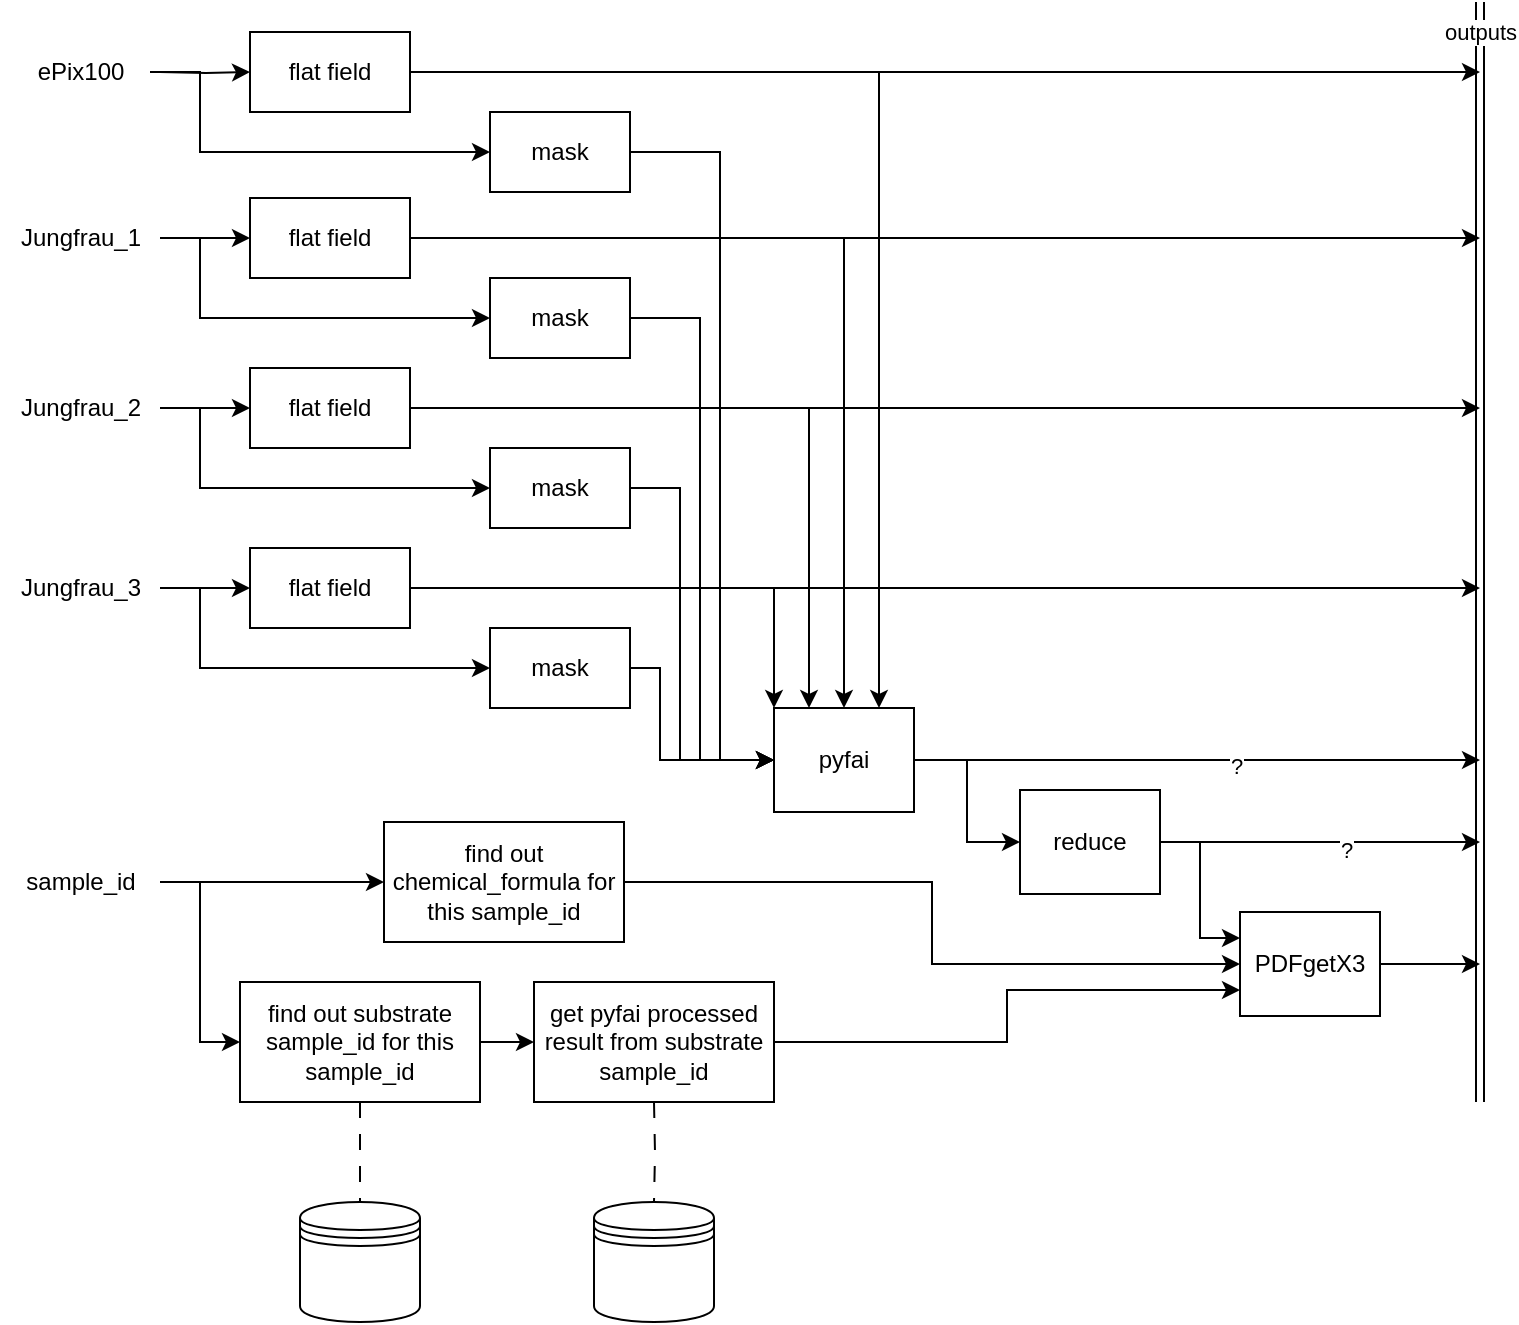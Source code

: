 <mxfile version="21.5.1" type="github">
  <diagram name="Page-1" id="lhWWaMpEu8fQ6LXQEqeM">
    <mxGraphModel dx="1127" dy="686" grid="1" gridSize="10" guides="1" tooltips="1" connect="1" arrows="1" fold="1" page="1" pageScale="1" pageWidth="827" pageHeight="1169" math="0" shadow="0">
      <root>
        <mxCell id="0" />
        <mxCell id="1" parent="0" />
        <mxCell id="IkbrlV8vESrTVHvmI2JB-5" value="" style="edgeStyle=orthogonalEdgeStyle;rounded=0;orthogonalLoop=1;jettySize=auto;html=1;" parent="1" source="IkbrlV8vESrTVHvmI2JB-1" target="IkbrlV8vESrTVHvmI2JB-4" edge="1">
          <mxGeometry relative="1" as="geometry" />
        </mxCell>
        <mxCell id="YUZyJieERLatUHZrbaA8-7" style="edgeStyle=orthogonalEdgeStyle;rounded=0;orthogonalLoop=1;jettySize=auto;html=1;entryX=0;entryY=0.5;entryDx=0;entryDy=0;" edge="1" parent="1" source="IkbrlV8vESrTVHvmI2JB-1" target="IkbrlV8vESrTVHvmI2JB-10">
          <mxGeometry relative="1" as="geometry">
            <Array as="points">
              <mxPoint x="110" y="128" />
              <mxPoint x="110" y="168" />
            </Array>
          </mxGeometry>
        </mxCell>
        <mxCell id="IkbrlV8vESrTVHvmI2JB-1" value="Jungfrau_1" style="text;html=1;align=center;verticalAlign=middle;resizable=0;points=[];autosize=1;strokeColor=none;fillColor=none;" parent="1" vertex="1">
          <mxGeometry x="10" y="113" width="80" height="30" as="geometry" />
        </mxCell>
        <mxCell id="IkbrlV8vESrTVHvmI2JB-7" value="" style="edgeStyle=orthogonalEdgeStyle;rounded=0;orthogonalLoop=1;jettySize=auto;html=1;" parent="1" source="IkbrlV8vESrTVHvmI2JB-2" target="IkbrlV8vESrTVHvmI2JB-6" edge="1">
          <mxGeometry relative="1" as="geometry" />
        </mxCell>
        <mxCell id="YUZyJieERLatUHZrbaA8-8" style="edgeStyle=orthogonalEdgeStyle;rounded=0;orthogonalLoop=1;jettySize=auto;html=1;entryX=0;entryY=0.5;entryDx=0;entryDy=0;" edge="1" parent="1" source="IkbrlV8vESrTVHvmI2JB-2" target="IkbrlV8vESrTVHvmI2JB-11">
          <mxGeometry relative="1" as="geometry">
            <Array as="points">
              <mxPoint x="110" y="213" />
              <mxPoint x="110" y="253" />
            </Array>
          </mxGeometry>
        </mxCell>
        <mxCell id="IkbrlV8vESrTVHvmI2JB-2" value="Jungfrau_2" style="text;html=1;align=center;verticalAlign=middle;resizable=0;points=[];autosize=1;strokeColor=none;fillColor=none;" parent="1" vertex="1">
          <mxGeometry x="10" y="198" width="80" height="30" as="geometry" />
        </mxCell>
        <mxCell id="IkbrlV8vESrTVHvmI2JB-9" value="" style="edgeStyle=orthogonalEdgeStyle;rounded=0;orthogonalLoop=1;jettySize=auto;html=1;" parent="1" source="IkbrlV8vESrTVHvmI2JB-3" target="IkbrlV8vESrTVHvmI2JB-8" edge="1">
          <mxGeometry relative="1" as="geometry" />
        </mxCell>
        <mxCell id="YUZyJieERLatUHZrbaA8-9" style="edgeStyle=orthogonalEdgeStyle;rounded=0;orthogonalLoop=1;jettySize=auto;html=1;entryX=0;entryY=0.5;entryDx=0;entryDy=0;" edge="1" parent="1" source="IkbrlV8vESrTVHvmI2JB-3" target="IkbrlV8vESrTVHvmI2JB-12">
          <mxGeometry relative="1" as="geometry">
            <Array as="points">
              <mxPoint x="110" y="303" />
              <mxPoint x="110" y="343" />
            </Array>
          </mxGeometry>
        </mxCell>
        <mxCell id="IkbrlV8vESrTVHvmI2JB-3" value="Jungfrau_3" style="text;html=1;align=center;verticalAlign=middle;resizable=0;points=[];autosize=1;strokeColor=none;fillColor=none;" parent="1" vertex="1">
          <mxGeometry x="10" y="288" width="80" height="30" as="geometry" />
        </mxCell>
        <mxCell id="YUZyJieERLatUHZrbaA8-16" style="edgeStyle=orthogonalEdgeStyle;rounded=0;orthogonalLoop=1;jettySize=auto;html=1;entryX=0.5;entryY=0;entryDx=0;entryDy=0;" edge="1" parent="1" source="IkbrlV8vESrTVHvmI2JB-4" target="IkbrlV8vESrTVHvmI2JB-17">
          <mxGeometry relative="1" as="geometry" />
        </mxCell>
        <mxCell id="YUZyJieERLatUHZrbaA8-26" style="edgeStyle=orthogonalEdgeStyle;rounded=0;orthogonalLoop=1;jettySize=auto;html=1;" edge="1" parent="1" source="IkbrlV8vESrTVHvmI2JB-4">
          <mxGeometry relative="1" as="geometry">
            <mxPoint x="750" y="128" as="targetPoint" />
          </mxGeometry>
        </mxCell>
        <mxCell id="IkbrlV8vESrTVHvmI2JB-4" value="flat field" style="rounded=0;whiteSpace=wrap;html=1;" parent="1" vertex="1">
          <mxGeometry x="135" y="108" width="80" height="40" as="geometry" />
        </mxCell>
        <mxCell id="YUZyJieERLatUHZrbaA8-17" style="edgeStyle=orthogonalEdgeStyle;rounded=0;orthogonalLoop=1;jettySize=auto;html=1;entryX=0.25;entryY=0;entryDx=0;entryDy=0;" edge="1" parent="1" source="IkbrlV8vESrTVHvmI2JB-6" target="IkbrlV8vESrTVHvmI2JB-17">
          <mxGeometry relative="1" as="geometry" />
        </mxCell>
        <mxCell id="YUZyJieERLatUHZrbaA8-27" style="edgeStyle=orthogonalEdgeStyle;rounded=0;orthogonalLoop=1;jettySize=auto;html=1;" edge="1" parent="1" source="IkbrlV8vESrTVHvmI2JB-6">
          <mxGeometry relative="1" as="geometry">
            <mxPoint x="750" y="213" as="targetPoint" />
          </mxGeometry>
        </mxCell>
        <mxCell id="IkbrlV8vESrTVHvmI2JB-6" value="flat field" style="rounded=0;whiteSpace=wrap;html=1;" parent="1" vertex="1">
          <mxGeometry x="135" y="193" width="80" height="40" as="geometry" />
        </mxCell>
        <mxCell id="YUZyJieERLatUHZrbaA8-18" style="edgeStyle=orthogonalEdgeStyle;rounded=0;orthogonalLoop=1;jettySize=auto;html=1;entryX=0;entryY=0;entryDx=0;entryDy=0;" edge="1" parent="1" source="IkbrlV8vESrTVHvmI2JB-8" target="IkbrlV8vESrTVHvmI2JB-17">
          <mxGeometry relative="1" as="geometry" />
        </mxCell>
        <mxCell id="YUZyJieERLatUHZrbaA8-28" style="edgeStyle=orthogonalEdgeStyle;rounded=0;orthogonalLoop=1;jettySize=auto;html=1;" edge="1" parent="1" source="IkbrlV8vESrTVHvmI2JB-8">
          <mxGeometry relative="1" as="geometry">
            <mxPoint x="750" y="303" as="targetPoint" />
          </mxGeometry>
        </mxCell>
        <mxCell id="IkbrlV8vESrTVHvmI2JB-8" value="flat field" style="rounded=0;whiteSpace=wrap;html=1;" parent="1" vertex="1">
          <mxGeometry x="135" y="283" width="80" height="40" as="geometry" />
        </mxCell>
        <mxCell id="YUZyJieERLatUHZrbaA8-13" style="edgeStyle=orthogonalEdgeStyle;rounded=0;orthogonalLoop=1;jettySize=auto;html=1;entryX=0;entryY=0.5;entryDx=0;entryDy=0;" edge="1" parent="1" source="IkbrlV8vESrTVHvmI2JB-10" target="IkbrlV8vESrTVHvmI2JB-17">
          <mxGeometry relative="1" as="geometry">
            <Array as="points">
              <mxPoint x="360" y="168" />
              <mxPoint x="360" y="389" />
            </Array>
          </mxGeometry>
        </mxCell>
        <mxCell id="IkbrlV8vESrTVHvmI2JB-10" value="mask" style="rounded=0;whiteSpace=wrap;html=1;" parent="1" vertex="1">
          <mxGeometry x="255" y="148" width="70" height="40" as="geometry" />
        </mxCell>
        <mxCell id="YUZyJieERLatUHZrbaA8-12" style="edgeStyle=orthogonalEdgeStyle;rounded=0;orthogonalLoop=1;jettySize=auto;html=1;entryX=0;entryY=0.5;entryDx=0;entryDy=0;" edge="1" parent="1" source="IkbrlV8vESrTVHvmI2JB-11" target="IkbrlV8vESrTVHvmI2JB-17">
          <mxGeometry relative="1" as="geometry">
            <Array as="points">
              <mxPoint x="350" y="253" />
              <mxPoint x="350" y="389" />
            </Array>
          </mxGeometry>
        </mxCell>
        <mxCell id="IkbrlV8vESrTVHvmI2JB-11" value="mask" style="rounded=0;whiteSpace=wrap;html=1;" parent="1" vertex="1">
          <mxGeometry x="255" y="233" width="70" height="40" as="geometry" />
        </mxCell>
        <mxCell id="YUZyJieERLatUHZrbaA8-11" style="edgeStyle=orthogonalEdgeStyle;rounded=0;orthogonalLoop=1;jettySize=auto;html=1;entryX=0;entryY=0.5;entryDx=0;entryDy=0;" edge="1" parent="1" source="IkbrlV8vESrTVHvmI2JB-12" target="IkbrlV8vESrTVHvmI2JB-17">
          <mxGeometry relative="1" as="geometry">
            <Array as="points">
              <mxPoint x="340" y="343" />
              <mxPoint x="340" y="389" />
            </Array>
          </mxGeometry>
        </mxCell>
        <mxCell id="IkbrlV8vESrTVHvmI2JB-12" value="mask" style="rounded=0;whiteSpace=wrap;html=1;" parent="1" vertex="1">
          <mxGeometry x="255" y="323" width="70" height="40" as="geometry" />
        </mxCell>
        <mxCell id="YUZyJieERLatUHZrbaA8-4" style="edgeStyle=orthogonalEdgeStyle;rounded=0;orthogonalLoop=1;jettySize=auto;html=1;entryX=0;entryY=0.5;entryDx=0;entryDy=0;" edge="1" parent="1" source="IkbrlV8vESrTVHvmI2JB-17" target="YUZyJieERLatUHZrbaA8-1">
          <mxGeometry relative="1" as="geometry" />
        </mxCell>
        <mxCell id="YUZyJieERLatUHZrbaA8-5" style="edgeStyle=orthogonalEdgeStyle;rounded=0;orthogonalLoop=1;jettySize=auto;html=1;" edge="1" parent="1" source="IkbrlV8vESrTVHvmI2JB-17">
          <mxGeometry relative="1" as="geometry">
            <mxPoint x="750" y="389" as="targetPoint" />
          </mxGeometry>
        </mxCell>
        <mxCell id="YUZyJieERLatUHZrbaA8-22" value="&lt;div&gt;?&lt;/div&gt;" style="edgeLabel;html=1;align=center;verticalAlign=middle;resizable=0;points=[];" vertex="1" connectable="0" parent="YUZyJieERLatUHZrbaA8-5">
          <mxGeometry x="0.139" y="-2" relative="1" as="geometry">
            <mxPoint as="offset" />
          </mxGeometry>
        </mxCell>
        <mxCell id="IkbrlV8vESrTVHvmI2JB-17" value="pyfai" style="rounded=0;whiteSpace=wrap;html=1;" parent="1" vertex="1">
          <mxGeometry x="397" y="363" width="70" height="52" as="geometry" />
        </mxCell>
        <mxCell id="IkbrlV8vESrTVHvmI2JB-30" value="" style="shape=link;html=1;rounded=0;" parent="1" edge="1">
          <mxGeometry width="100" relative="1" as="geometry">
            <mxPoint x="750" y="560" as="sourcePoint" />
            <mxPoint x="750" y="10" as="targetPoint" />
          </mxGeometry>
        </mxCell>
        <mxCell id="IkbrlV8vESrTVHvmI2JB-33" value="outputs" style="edgeLabel;html=1;align=center;verticalAlign=middle;resizable=0;points=[];" parent="IkbrlV8vESrTVHvmI2JB-30" vertex="1" connectable="0">
          <mxGeometry x="0.946" y="-3" relative="1" as="geometry">
            <mxPoint x="-3" as="offset" />
          </mxGeometry>
        </mxCell>
        <mxCell id="YUZyJieERLatUHZrbaA8-6" style="edgeStyle=orthogonalEdgeStyle;rounded=0;orthogonalLoop=1;jettySize=auto;html=1;entryX=0;entryY=0.5;entryDx=0;entryDy=0;" edge="1" parent="1" source="IkbrlV8vESrTVHvmI2JB-34" target="IkbrlV8vESrTVHvmI2JB-38">
          <mxGeometry relative="1" as="geometry">
            <Array as="points">
              <mxPoint x="110" y="45" />
              <mxPoint x="110" y="85" />
            </Array>
          </mxGeometry>
        </mxCell>
        <mxCell id="IkbrlV8vESrTVHvmI2JB-34" value="ePix100" style="text;html=1;align=center;verticalAlign=middle;resizable=0;points=[];autosize=1;strokeColor=none;fillColor=none;" parent="1" vertex="1">
          <mxGeometry x="15" y="30" width="70" height="30" as="geometry" />
        </mxCell>
        <mxCell id="IkbrlV8vESrTVHvmI2JB-35" value="" style="edgeStyle=orthogonalEdgeStyle;rounded=0;orthogonalLoop=1;jettySize=auto;html=1;" parent="1" target="IkbrlV8vESrTVHvmI2JB-37" edge="1">
          <mxGeometry relative="1" as="geometry">
            <mxPoint x="90" y="45" as="sourcePoint" />
          </mxGeometry>
        </mxCell>
        <mxCell id="YUZyJieERLatUHZrbaA8-15" style="edgeStyle=orthogonalEdgeStyle;rounded=0;orthogonalLoop=1;jettySize=auto;html=1;entryX=0.75;entryY=0;entryDx=0;entryDy=0;" edge="1" parent="1" source="IkbrlV8vESrTVHvmI2JB-37" target="IkbrlV8vESrTVHvmI2JB-17">
          <mxGeometry relative="1" as="geometry" />
        </mxCell>
        <mxCell id="YUZyJieERLatUHZrbaA8-25" style="edgeStyle=orthogonalEdgeStyle;rounded=0;orthogonalLoop=1;jettySize=auto;html=1;" edge="1" parent="1" source="IkbrlV8vESrTVHvmI2JB-37">
          <mxGeometry relative="1" as="geometry">
            <mxPoint x="750" y="45" as="targetPoint" />
          </mxGeometry>
        </mxCell>
        <mxCell id="IkbrlV8vESrTVHvmI2JB-37" value="flat field" style="rounded=0;whiteSpace=wrap;html=1;" parent="1" vertex="1">
          <mxGeometry x="135" y="25" width="80" height="40" as="geometry" />
        </mxCell>
        <mxCell id="YUZyJieERLatUHZrbaA8-14" style="edgeStyle=orthogonalEdgeStyle;rounded=0;orthogonalLoop=1;jettySize=auto;html=1;entryX=0;entryY=0.5;entryDx=0;entryDy=0;" edge="1" parent="1" source="IkbrlV8vESrTVHvmI2JB-38" target="IkbrlV8vESrTVHvmI2JB-17">
          <mxGeometry relative="1" as="geometry">
            <Array as="points">
              <mxPoint x="370" y="85" />
              <mxPoint x="370" y="389" />
            </Array>
          </mxGeometry>
        </mxCell>
        <mxCell id="IkbrlV8vESrTVHvmI2JB-38" value="mask" style="rounded=0;whiteSpace=wrap;html=1;" parent="1" vertex="1">
          <mxGeometry x="255" y="65" width="70" height="40" as="geometry" />
        </mxCell>
        <mxCell id="PfKu16TSMddH5ulJ7kb4-11" value="" style="edgeStyle=orthogonalEdgeStyle;rounded=0;orthogonalLoop=1;jettySize=auto;html=1;" parent="1" source="IkbrlV8vESrTVHvmI2JB-44" target="PfKu16TSMddH5ulJ7kb4-9" edge="1">
          <mxGeometry relative="1" as="geometry" />
        </mxCell>
        <mxCell id="PfKu16TSMddH5ulJ7kb4-12" style="edgeStyle=orthogonalEdgeStyle;rounded=0;orthogonalLoop=1;jettySize=auto;html=1;entryX=0;entryY=0.5;entryDx=0;entryDy=0;" parent="1" source="IkbrlV8vESrTVHvmI2JB-44" target="PfKu16TSMddH5ulJ7kb4-2" edge="1">
          <mxGeometry relative="1" as="geometry" />
        </mxCell>
        <mxCell id="IkbrlV8vESrTVHvmI2JB-44" value="sample_id" style="text;html=1;align=center;verticalAlign=middle;resizable=0;points=[];autosize=1;strokeColor=none;fillColor=none;" parent="1" vertex="1">
          <mxGeometry x="10" y="435" width="80" height="30" as="geometry" />
        </mxCell>
        <mxCell id="IkbrlV8vESrTVHvmI2JB-47" value="" style="shape=datastore;whiteSpace=wrap;html=1;" parent="1" vertex="1">
          <mxGeometry x="160" y="610" width="60" height="60" as="geometry" />
        </mxCell>
        <mxCell id="YUZyJieERLatUHZrbaA8-21" style="edgeStyle=orthogonalEdgeStyle;rounded=0;orthogonalLoop=1;jettySize=auto;html=1;" edge="1" parent="1" source="PfKu16TSMddH5ulJ7kb4-1">
          <mxGeometry relative="1" as="geometry">
            <mxPoint x="750" y="491" as="targetPoint" />
          </mxGeometry>
        </mxCell>
        <mxCell id="PfKu16TSMddH5ulJ7kb4-1" value="PDFgetX3" style="rounded=0;whiteSpace=wrap;html=1;" parent="1" vertex="1">
          <mxGeometry x="630" y="465" width="70" height="52" as="geometry" />
        </mxCell>
        <mxCell id="PfKu16TSMddH5ulJ7kb4-8" value="" style="edgeStyle=orthogonalEdgeStyle;rounded=0;orthogonalLoop=1;jettySize=auto;html=1;" parent="1" source="PfKu16TSMddH5ulJ7kb4-2" target="PfKu16TSMddH5ulJ7kb4-5" edge="1">
          <mxGeometry relative="1" as="geometry" />
        </mxCell>
        <mxCell id="PfKu16TSMddH5ulJ7kb4-15" style="edgeStyle=orthogonalEdgeStyle;rounded=0;orthogonalLoop=1;jettySize=auto;html=1;exitX=0.5;exitY=1;exitDx=0;exitDy=0;dashed=1;dashPattern=8 8;endArrow=none;endFill=0;" parent="1" source="PfKu16TSMddH5ulJ7kb4-2" target="IkbrlV8vESrTVHvmI2JB-47" edge="1">
          <mxGeometry relative="1" as="geometry" />
        </mxCell>
        <mxCell id="PfKu16TSMddH5ulJ7kb4-2" value="find out substrate sample_id for this sample_id" style="rounded=0;whiteSpace=wrap;html=1;" parent="1" vertex="1">
          <mxGeometry x="130" y="500" width="120" height="60" as="geometry" />
        </mxCell>
        <mxCell id="YUZyJieERLatUHZrbaA8-19" style="edgeStyle=orthogonalEdgeStyle;rounded=0;orthogonalLoop=1;jettySize=auto;html=1;entryX=0;entryY=0.75;entryDx=0;entryDy=0;" edge="1" parent="1" source="PfKu16TSMddH5ulJ7kb4-5" target="PfKu16TSMddH5ulJ7kb4-1">
          <mxGeometry relative="1" as="geometry" />
        </mxCell>
        <mxCell id="PfKu16TSMddH5ulJ7kb4-5" value="get pyfai processed result from substrate sample_id" style="rounded=0;whiteSpace=wrap;html=1;" parent="1" vertex="1">
          <mxGeometry x="277" y="500" width="120" height="60" as="geometry" />
        </mxCell>
        <mxCell id="YUZyJieERLatUHZrbaA8-20" style="edgeStyle=orthogonalEdgeStyle;rounded=0;orthogonalLoop=1;jettySize=auto;html=1;entryX=0;entryY=0.5;entryDx=0;entryDy=0;" edge="1" parent="1" source="PfKu16TSMddH5ulJ7kb4-9" target="PfKu16TSMddH5ulJ7kb4-1">
          <mxGeometry relative="1" as="geometry" />
        </mxCell>
        <mxCell id="PfKu16TSMddH5ulJ7kb4-9" value="find out chemical_formula for this sample_id" style="rounded=0;whiteSpace=wrap;html=1;" parent="1" vertex="1">
          <mxGeometry x="202" y="420" width="120" height="60" as="geometry" />
        </mxCell>
        <mxCell id="PfKu16TSMddH5ulJ7kb4-16" value="" style="shape=datastore;whiteSpace=wrap;html=1;" parent="1" vertex="1">
          <mxGeometry x="307" y="610" width="60" height="60" as="geometry" />
        </mxCell>
        <mxCell id="PfKu16TSMddH5ulJ7kb4-17" style="edgeStyle=orthogonalEdgeStyle;rounded=0;orthogonalLoop=1;jettySize=auto;html=1;exitX=0.5;exitY=1;exitDx=0;exitDy=0;dashed=1;dashPattern=8 8;endArrow=none;endFill=0;" parent="1" target="PfKu16TSMddH5ulJ7kb4-16" edge="1">
          <mxGeometry relative="1" as="geometry">
            <mxPoint x="337" y="560" as="sourcePoint" />
          </mxGeometry>
        </mxCell>
        <mxCell id="YUZyJieERLatUHZrbaA8-3" style="edgeStyle=orthogonalEdgeStyle;rounded=0;orthogonalLoop=1;jettySize=auto;html=1;entryX=0;entryY=0.25;entryDx=0;entryDy=0;" edge="1" parent="1" source="YUZyJieERLatUHZrbaA8-1" target="PfKu16TSMddH5ulJ7kb4-1">
          <mxGeometry relative="1" as="geometry" />
        </mxCell>
        <mxCell id="YUZyJieERLatUHZrbaA8-23" style="edgeStyle=orthogonalEdgeStyle;rounded=0;orthogonalLoop=1;jettySize=auto;html=1;" edge="1" parent="1" source="YUZyJieERLatUHZrbaA8-1">
          <mxGeometry relative="1" as="geometry">
            <mxPoint x="750" y="430" as="targetPoint" />
          </mxGeometry>
        </mxCell>
        <mxCell id="YUZyJieERLatUHZrbaA8-24" value="?" style="edgeLabel;html=1;align=center;verticalAlign=middle;resizable=0;points=[];" vertex="1" connectable="0" parent="YUZyJieERLatUHZrbaA8-23">
          <mxGeometry x="0.165" y="-3" relative="1" as="geometry">
            <mxPoint as="offset" />
          </mxGeometry>
        </mxCell>
        <mxCell id="YUZyJieERLatUHZrbaA8-1" value="reduce" style="rounded=0;whiteSpace=wrap;html=1;" vertex="1" parent="1">
          <mxGeometry x="520" y="404" width="70" height="52" as="geometry" />
        </mxCell>
      </root>
    </mxGraphModel>
  </diagram>
</mxfile>
